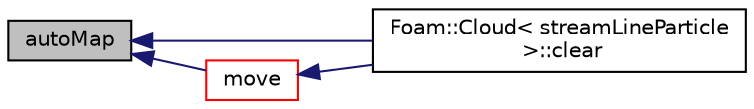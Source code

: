 digraph "autoMap"
{
  bgcolor="transparent";
  edge [fontname="Helvetica",fontsize="10",labelfontname="Helvetica",labelfontsize="10"];
  node [fontname="Helvetica",fontsize="10",shape=record];
  rankdir="LR";
  Node1 [label="autoMap",height=0.2,width=0.4,color="black", fillcolor="grey75", style="filled", fontcolor="black"];
  Node1 -> Node2 [dir="back",color="midnightblue",fontsize="10",style="solid",fontname="Helvetica"];
  Node2 [label="Foam::Cloud\< streamLineParticle\l \>::clear",height=0.2,width=0.4,color="black",URL="$a00282.html#ac8bb3912a3ce86b15842e79d0b421204"];
  Node1 -> Node3 [dir="back",color="midnightblue",fontsize="10",style="solid",fontname="Helvetica"];
  Node3 [label="move",height=0.2,width=0.4,color="red",URL="$a00282.html#a1aa654ad94ec7ea9f8cbfd730b2bb2ce",tooltip="Move the particles. "];
  Node3 -> Node2 [dir="back",color="midnightblue",fontsize="10",style="solid",fontname="Helvetica"];
}
